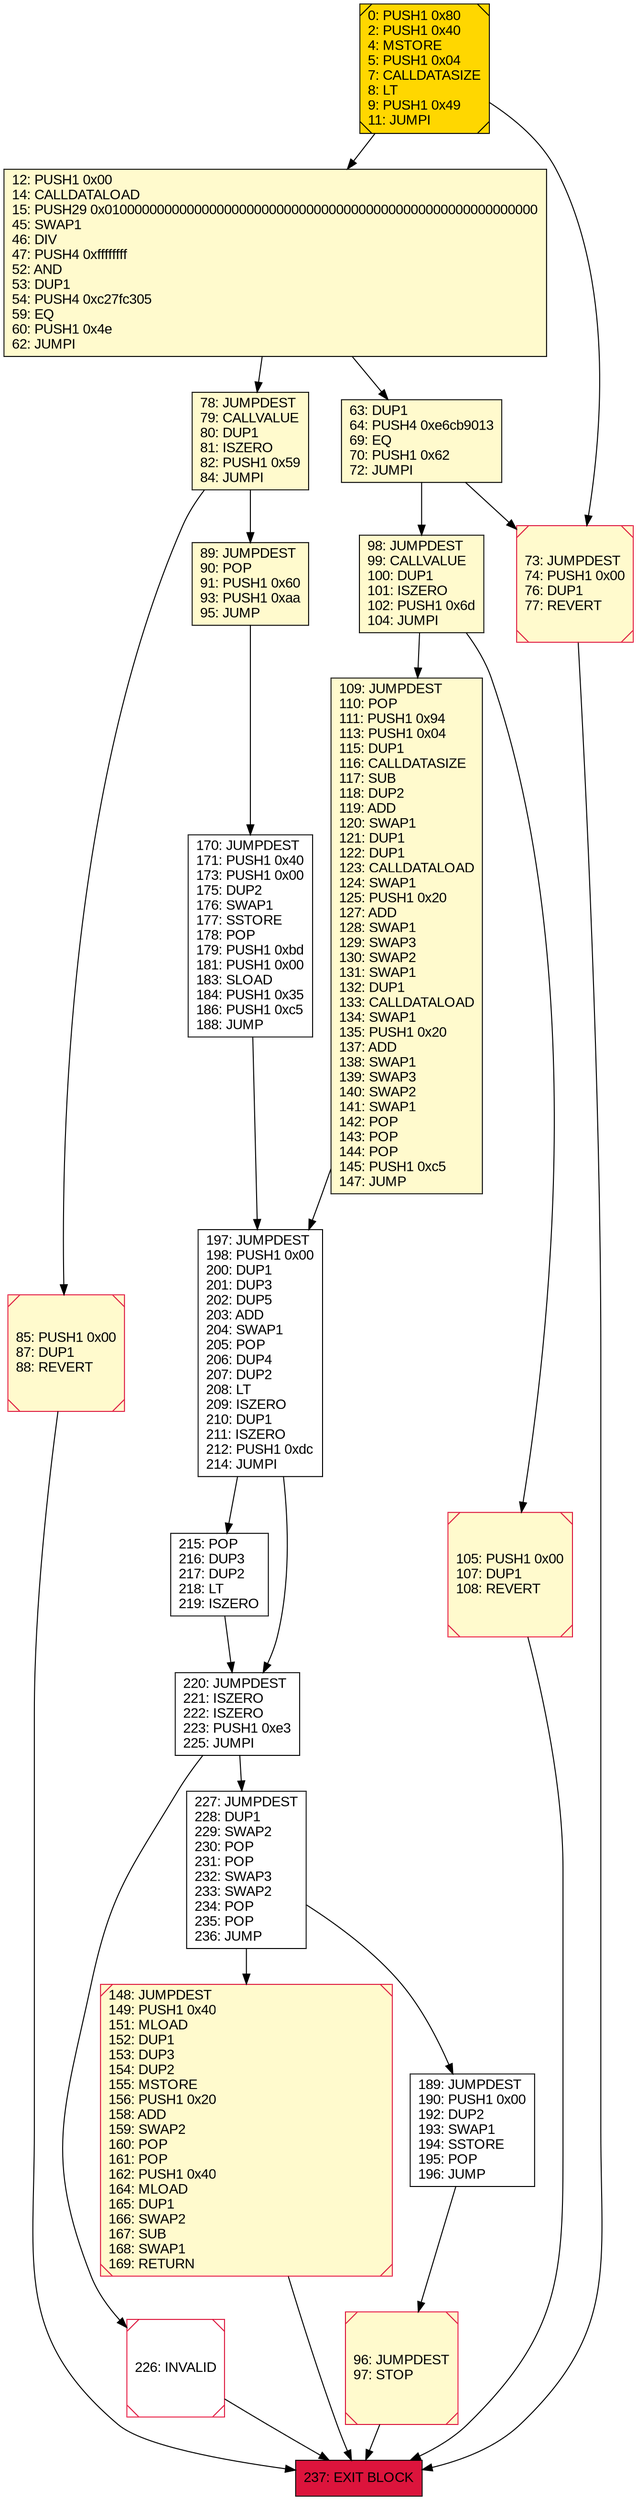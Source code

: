 digraph G {
bgcolor=transparent rankdir=UD;
node [shape=box style=filled color=black fillcolor=white fontname=arial fontcolor=black];
0 [label="0: PUSH1 0x80\l2: PUSH1 0x40\l4: MSTORE\l5: PUSH1 0x04\l7: CALLDATASIZE\l8: LT\l9: PUSH1 0x49\l11: JUMPI\l" fillcolor=lemonchiffon shape=Msquare fillcolor=gold ];
189 [label="189: JUMPDEST\l190: PUSH1 0x00\l192: DUP2\l193: SWAP1\l194: SSTORE\l195: POP\l196: JUMP\l" ];
109 [label="109: JUMPDEST\l110: POP\l111: PUSH1 0x94\l113: PUSH1 0x04\l115: DUP1\l116: CALLDATASIZE\l117: SUB\l118: DUP2\l119: ADD\l120: SWAP1\l121: DUP1\l122: DUP1\l123: CALLDATALOAD\l124: SWAP1\l125: PUSH1 0x20\l127: ADD\l128: SWAP1\l129: SWAP3\l130: SWAP2\l131: SWAP1\l132: DUP1\l133: CALLDATALOAD\l134: SWAP1\l135: PUSH1 0x20\l137: ADD\l138: SWAP1\l139: SWAP3\l140: SWAP2\l141: SWAP1\l142: POP\l143: POP\l144: POP\l145: PUSH1 0xc5\l147: JUMP\l" fillcolor=lemonchiffon ];
148 [label="148: JUMPDEST\l149: PUSH1 0x40\l151: MLOAD\l152: DUP1\l153: DUP3\l154: DUP2\l155: MSTORE\l156: PUSH1 0x20\l158: ADD\l159: SWAP2\l160: POP\l161: POP\l162: PUSH1 0x40\l164: MLOAD\l165: DUP1\l166: SWAP2\l167: SUB\l168: SWAP1\l169: RETURN\l" fillcolor=lemonchiffon shape=Msquare color=crimson ];
105 [label="105: PUSH1 0x00\l107: DUP1\l108: REVERT\l" fillcolor=lemonchiffon shape=Msquare color=crimson ];
220 [label="220: JUMPDEST\l221: ISZERO\l222: ISZERO\l223: PUSH1 0xe3\l225: JUMPI\l" ];
73 [label="73: JUMPDEST\l74: PUSH1 0x00\l76: DUP1\l77: REVERT\l" fillcolor=lemonchiffon shape=Msquare color=crimson ];
237 [label="237: EXIT BLOCK\l" fillcolor=crimson ];
227 [label="227: JUMPDEST\l228: DUP1\l229: SWAP2\l230: POP\l231: POP\l232: SWAP3\l233: SWAP2\l234: POP\l235: POP\l236: JUMP\l" ];
98 [label="98: JUMPDEST\l99: CALLVALUE\l100: DUP1\l101: ISZERO\l102: PUSH1 0x6d\l104: JUMPI\l" fillcolor=lemonchiffon ];
78 [label="78: JUMPDEST\l79: CALLVALUE\l80: DUP1\l81: ISZERO\l82: PUSH1 0x59\l84: JUMPI\l" fillcolor=lemonchiffon ];
85 [label="85: PUSH1 0x00\l87: DUP1\l88: REVERT\l" fillcolor=lemonchiffon shape=Msquare color=crimson ];
96 [label="96: JUMPDEST\l97: STOP\l" fillcolor=lemonchiffon shape=Msquare color=crimson ];
12 [label="12: PUSH1 0x00\l14: CALLDATALOAD\l15: PUSH29 0x0100000000000000000000000000000000000000000000000000000000\l45: SWAP1\l46: DIV\l47: PUSH4 0xffffffff\l52: AND\l53: DUP1\l54: PUSH4 0xc27fc305\l59: EQ\l60: PUSH1 0x4e\l62: JUMPI\l" fillcolor=lemonchiffon ];
215 [label="215: POP\l216: DUP3\l217: DUP2\l218: LT\l219: ISZERO\l" ];
226 [label="226: INVALID\l" shape=Msquare color=crimson ];
89 [label="89: JUMPDEST\l90: POP\l91: PUSH1 0x60\l93: PUSH1 0xaa\l95: JUMP\l" fillcolor=lemonchiffon ];
170 [label="170: JUMPDEST\l171: PUSH1 0x40\l173: PUSH1 0x00\l175: DUP2\l176: SWAP1\l177: SSTORE\l178: POP\l179: PUSH1 0xbd\l181: PUSH1 0x00\l183: SLOAD\l184: PUSH1 0x35\l186: PUSH1 0xc5\l188: JUMP\l" ];
63 [label="63: DUP1\l64: PUSH4 0xe6cb9013\l69: EQ\l70: PUSH1 0x62\l72: JUMPI\l" fillcolor=lemonchiffon ];
197 [label="197: JUMPDEST\l198: PUSH1 0x00\l200: DUP1\l201: DUP3\l202: DUP5\l203: ADD\l204: SWAP1\l205: POP\l206: DUP4\l207: DUP2\l208: LT\l209: ISZERO\l210: DUP1\l211: ISZERO\l212: PUSH1 0xdc\l214: JUMPI\l" ];
220 -> 227;
12 -> 63;
78 -> 85;
98 -> 105;
148 -> 237;
78 -> 89;
63 -> 98;
189 -> 96;
63 -> 73;
215 -> 220;
220 -> 226;
109 -> 197;
85 -> 237;
96 -> 237;
89 -> 170;
73 -> 237;
170 -> 197;
197 -> 215;
105 -> 237;
98 -> 109;
227 -> 189;
0 -> 73;
227 -> 148;
12 -> 78;
226 -> 237;
197 -> 220;
0 -> 12;
}

